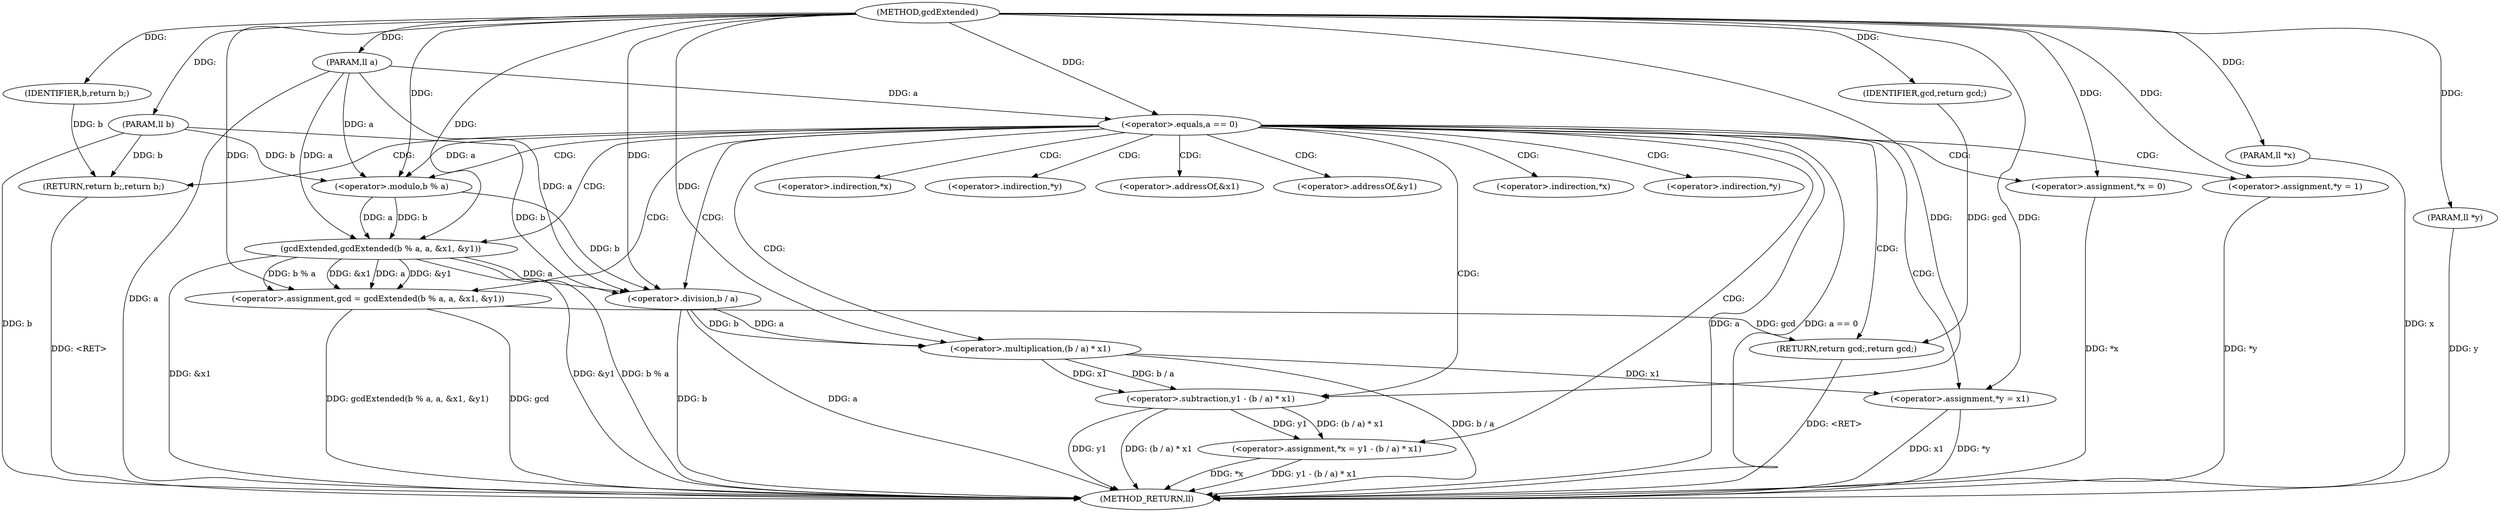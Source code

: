 digraph "gcdExtended" {  
"1000476" [label = "(METHOD,gcdExtended)" ]
"1000528" [label = "(METHOD_RETURN,ll)" ]
"1000477" [label = "(PARAM,ll a)" ]
"1000478" [label = "(PARAM,ll b)" ]
"1000479" [label = "(PARAM,ll *x)" ]
"1000480" [label = "(PARAM,ll *y)" ]
"1000501" [label = "(<operator>.assignment,gcd = gcdExtended(b % a, a, &x1, &y1))" ]
"1000512" [label = "(<operator>.assignment,*x = y1 - (b / a) * x1)" ]
"1000522" [label = "(<operator>.assignment,*y = x1)" ]
"1000526" [label = "(RETURN,return gcd;,return gcd;)" ]
"1000483" [label = "(<operator>.equals,a == 0)" ]
"1000527" [label = "(IDENTIFIER,gcd,return gcd;)" ]
"1000496" [label = "(RETURN,return b;,return b;)" ]
"1000503" [label = "(gcdExtended,gcdExtended(b % a, a, &x1, &y1))" ]
"1000515" [label = "(<operator>.subtraction,y1 - (b / a) * x1)" ]
"1000488" [label = "(<operator>.assignment,*x = 0)" ]
"1000492" [label = "(<operator>.assignment,*y = 1)" ]
"1000497" [label = "(IDENTIFIER,b,return b;)" ]
"1000504" [label = "(<operator>.modulo,b % a)" ]
"1000517" [label = "(<operator>.multiplication,(b / a) * x1)" ]
"1000518" [label = "(<operator>.division,b / a)" ]
"1000513" [label = "(<operator>.indirection,*x)" ]
"1000523" [label = "(<operator>.indirection,*y)" ]
"1000508" [label = "(<operator>.addressOf,&x1)" ]
"1000510" [label = "(<operator>.addressOf,&y1)" ]
"1000489" [label = "(<operator>.indirection,*x)" ]
"1000493" [label = "(<operator>.indirection,*y)" ]
  "1000526" -> "1000528"  [ label = "DDG: <RET>"] 
  "1000496" -> "1000528"  [ label = "DDG: <RET>"] 
  "1000477" -> "1000528"  [ label = "DDG: a"] 
  "1000478" -> "1000528"  [ label = "DDG: b"] 
  "1000479" -> "1000528"  [ label = "DDG: x"] 
  "1000480" -> "1000528"  [ label = "DDG: y"] 
  "1000483" -> "1000528"  [ label = "DDG: a"] 
  "1000483" -> "1000528"  [ label = "DDG: a == 0"] 
  "1000501" -> "1000528"  [ label = "DDG: gcd"] 
  "1000503" -> "1000528"  [ label = "DDG: b % a"] 
  "1000503" -> "1000528"  [ label = "DDG: &x1"] 
  "1000503" -> "1000528"  [ label = "DDG: &y1"] 
  "1000501" -> "1000528"  [ label = "DDG: gcdExtended(b % a, a, &x1, &y1)"] 
  "1000512" -> "1000528"  [ label = "DDG: *x"] 
  "1000515" -> "1000528"  [ label = "DDG: y1"] 
  "1000518" -> "1000528"  [ label = "DDG: b"] 
  "1000518" -> "1000528"  [ label = "DDG: a"] 
  "1000517" -> "1000528"  [ label = "DDG: b / a"] 
  "1000515" -> "1000528"  [ label = "DDG: (b / a) * x1"] 
  "1000512" -> "1000528"  [ label = "DDG: y1 - (b / a) * x1"] 
  "1000522" -> "1000528"  [ label = "DDG: *y"] 
  "1000522" -> "1000528"  [ label = "DDG: x1"] 
  "1000488" -> "1000528"  [ label = "DDG: *x"] 
  "1000492" -> "1000528"  [ label = "DDG: *y"] 
  "1000476" -> "1000477"  [ label = "DDG: "] 
  "1000476" -> "1000478"  [ label = "DDG: "] 
  "1000476" -> "1000479"  [ label = "DDG: "] 
  "1000476" -> "1000480"  [ label = "DDG: "] 
  "1000503" -> "1000501"  [ label = "DDG: b % a"] 
  "1000503" -> "1000501"  [ label = "DDG: &x1"] 
  "1000503" -> "1000501"  [ label = "DDG: a"] 
  "1000503" -> "1000501"  [ label = "DDG: &y1"] 
  "1000515" -> "1000512"  [ label = "DDG: y1"] 
  "1000515" -> "1000512"  [ label = "DDG: (b / a) * x1"] 
  "1000517" -> "1000522"  [ label = "DDG: x1"] 
  "1000476" -> "1000522"  [ label = "DDG: "] 
  "1000527" -> "1000526"  [ label = "DDG: gcd"] 
  "1000501" -> "1000526"  [ label = "DDG: gcd"] 
  "1000476" -> "1000501"  [ label = "DDG: "] 
  "1000476" -> "1000527"  [ label = "DDG: "] 
  "1000477" -> "1000483"  [ label = "DDG: a"] 
  "1000476" -> "1000483"  [ label = "DDG: "] 
  "1000497" -> "1000496"  [ label = "DDG: b"] 
  "1000478" -> "1000496"  [ label = "DDG: b"] 
  "1000504" -> "1000503"  [ label = "DDG: b"] 
  "1000504" -> "1000503"  [ label = "DDG: a"] 
  "1000477" -> "1000503"  [ label = "DDG: a"] 
  "1000476" -> "1000503"  [ label = "DDG: "] 
  "1000476" -> "1000515"  [ label = "DDG: "] 
  "1000517" -> "1000515"  [ label = "DDG: b / a"] 
  "1000517" -> "1000515"  [ label = "DDG: x1"] 
  "1000476" -> "1000488"  [ label = "DDG: "] 
  "1000476" -> "1000492"  [ label = "DDG: "] 
  "1000476" -> "1000497"  [ label = "DDG: "] 
  "1000478" -> "1000504"  [ label = "DDG: b"] 
  "1000476" -> "1000504"  [ label = "DDG: "] 
  "1000483" -> "1000504"  [ label = "DDG: a"] 
  "1000477" -> "1000504"  [ label = "DDG: a"] 
  "1000518" -> "1000517"  [ label = "DDG: a"] 
  "1000518" -> "1000517"  [ label = "DDG: b"] 
  "1000476" -> "1000517"  [ label = "DDG: "] 
  "1000504" -> "1000518"  [ label = "DDG: b"] 
  "1000478" -> "1000518"  [ label = "DDG: b"] 
  "1000476" -> "1000518"  [ label = "DDG: "] 
  "1000503" -> "1000518"  [ label = "DDG: a"] 
  "1000477" -> "1000518"  [ label = "DDG: a"] 
  "1000483" -> "1000488"  [ label = "CDG: "] 
  "1000483" -> "1000504"  [ label = "CDG: "] 
  "1000483" -> "1000503"  [ label = "CDG: "] 
  "1000483" -> "1000518"  [ label = "CDG: "] 
  "1000483" -> "1000512"  [ label = "CDG: "] 
  "1000483" -> "1000493"  [ label = "CDG: "] 
  "1000483" -> "1000523"  [ label = "CDG: "] 
  "1000483" -> "1000492"  [ label = "CDG: "] 
  "1000483" -> "1000508"  [ label = "CDG: "] 
  "1000483" -> "1000501"  [ label = "CDG: "] 
  "1000483" -> "1000510"  [ label = "CDG: "] 
  "1000483" -> "1000517"  [ label = "CDG: "] 
  "1000483" -> "1000515"  [ label = "CDG: "] 
  "1000483" -> "1000496"  [ label = "CDG: "] 
  "1000483" -> "1000526"  [ label = "CDG: "] 
  "1000483" -> "1000513"  [ label = "CDG: "] 
  "1000483" -> "1000522"  [ label = "CDG: "] 
  "1000483" -> "1000489"  [ label = "CDG: "] 
}

